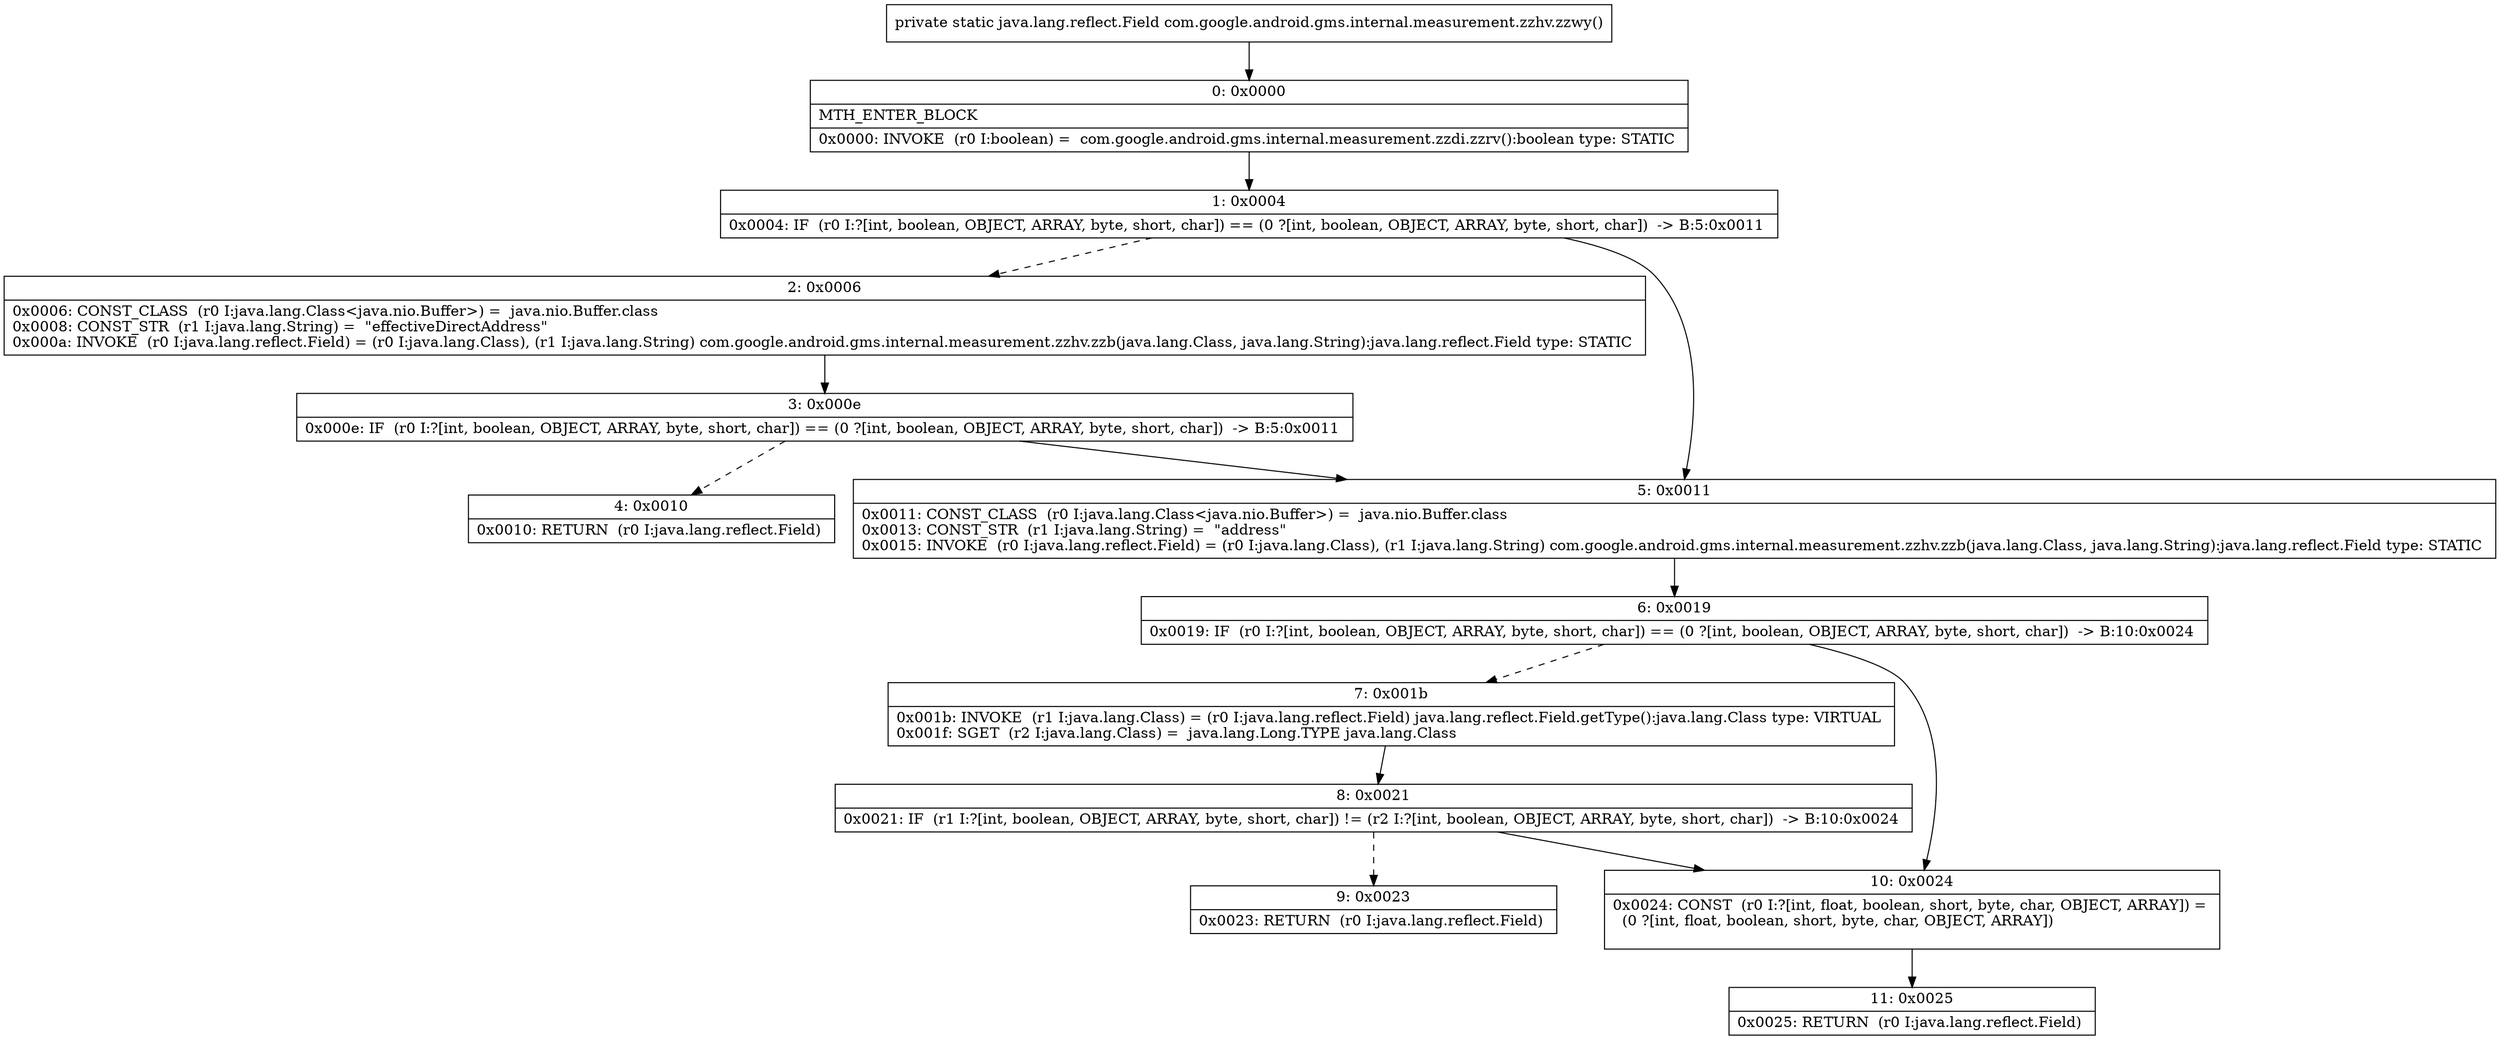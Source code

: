 digraph "CFG forcom.google.android.gms.internal.measurement.zzhv.zzwy()Ljava\/lang\/reflect\/Field;" {
Node_0 [shape=record,label="{0\:\ 0x0000|MTH_ENTER_BLOCK\l|0x0000: INVOKE  (r0 I:boolean) =  com.google.android.gms.internal.measurement.zzdi.zzrv():boolean type: STATIC \l}"];
Node_1 [shape=record,label="{1\:\ 0x0004|0x0004: IF  (r0 I:?[int, boolean, OBJECT, ARRAY, byte, short, char]) == (0 ?[int, boolean, OBJECT, ARRAY, byte, short, char])  \-\> B:5:0x0011 \l}"];
Node_2 [shape=record,label="{2\:\ 0x0006|0x0006: CONST_CLASS  (r0 I:java.lang.Class\<java.nio.Buffer\>) =  java.nio.Buffer.class \l0x0008: CONST_STR  (r1 I:java.lang.String) =  \"effectiveDirectAddress\" \l0x000a: INVOKE  (r0 I:java.lang.reflect.Field) = (r0 I:java.lang.Class), (r1 I:java.lang.String) com.google.android.gms.internal.measurement.zzhv.zzb(java.lang.Class, java.lang.String):java.lang.reflect.Field type: STATIC \l}"];
Node_3 [shape=record,label="{3\:\ 0x000e|0x000e: IF  (r0 I:?[int, boolean, OBJECT, ARRAY, byte, short, char]) == (0 ?[int, boolean, OBJECT, ARRAY, byte, short, char])  \-\> B:5:0x0011 \l}"];
Node_4 [shape=record,label="{4\:\ 0x0010|0x0010: RETURN  (r0 I:java.lang.reflect.Field) \l}"];
Node_5 [shape=record,label="{5\:\ 0x0011|0x0011: CONST_CLASS  (r0 I:java.lang.Class\<java.nio.Buffer\>) =  java.nio.Buffer.class \l0x0013: CONST_STR  (r1 I:java.lang.String) =  \"address\" \l0x0015: INVOKE  (r0 I:java.lang.reflect.Field) = (r0 I:java.lang.Class), (r1 I:java.lang.String) com.google.android.gms.internal.measurement.zzhv.zzb(java.lang.Class, java.lang.String):java.lang.reflect.Field type: STATIC \l}"];
Node_6 [shape=record,label="{6\:\ 0x0019|0x0019: IF  (r0 I:?[int, boolean, OBJECT, ARRAY, byte, short, char]) == (0 ?[int, boolean, OBJECT, ARRAY, byte, short, char])  \-\> B:10:0x0024 \l}"];
Node_7 [shape=record,label="{7\:\ 0x001b|0x001b: INVOKE  (r1 I:java.lang.Class) = (r0 I:java.lang.reflect.Field) java.lang.reflect.Field.getType():java.lang.Class type: VIRTUAL \l0x001f: SGET  (r2 I:java.lang.Class) =  java.lang.Long.TYPE java.lang.Class \l}"];
Node_8 [shape=record,label="{8\:\ 0x0021|0x0021: IF  (r1 I:?[int, boolean, OBJECT, ARRAY, byte, short, char]) != (r2 I:?[int, boolean, OBJECT, ARRAY, byte, short, char])  \-\> B:10:0x0024 \l}"];
Node_9 [shape=record,label="{9\:\ 0x0023|0x0023: RETURN  (r0 I:java.lang.reflect.Field) \l}"];
Node_10 [shape=record,label="{10\:\ 0x0024|0x0024: CONST  (r0 I:?[int, float, boolean, short, byte, char, OBJECT, ARRAY]) = \l  (0 ?[int, float, boolean, short, byte, char, OBJECT, ARRAY])\l \l}"];
Node_11 [shape=record,label="{11\:\ 0x0025|0x0025: RETURN  (r0 I:java.lang.reflect.Field) \l}"];
MethodNode[shape=record,label="{private static java.lang.reflect.Field com.google.android.gms.internal.measurement.zzhv.zzwy() }"];
MethodNode -> Node_0;
Node_0 -> Node_1;
Node_1 -> Node_2[style=dashed];
Node_1 -> Node_5;
Node_2 -> Node_3;
Node_3 -> Node_4[style=dashed];
Node_3 -> Node_5;
Node_5 -> Node_6;
Node_6 -> Node_7[style=dashed];
Node_6 -> Node_10;
Node_7 -> Node_8;
Node_8 -> Node_9[style=dashed];
Node_8 -> Node_10;
Node_10 -> Node_11;
}


